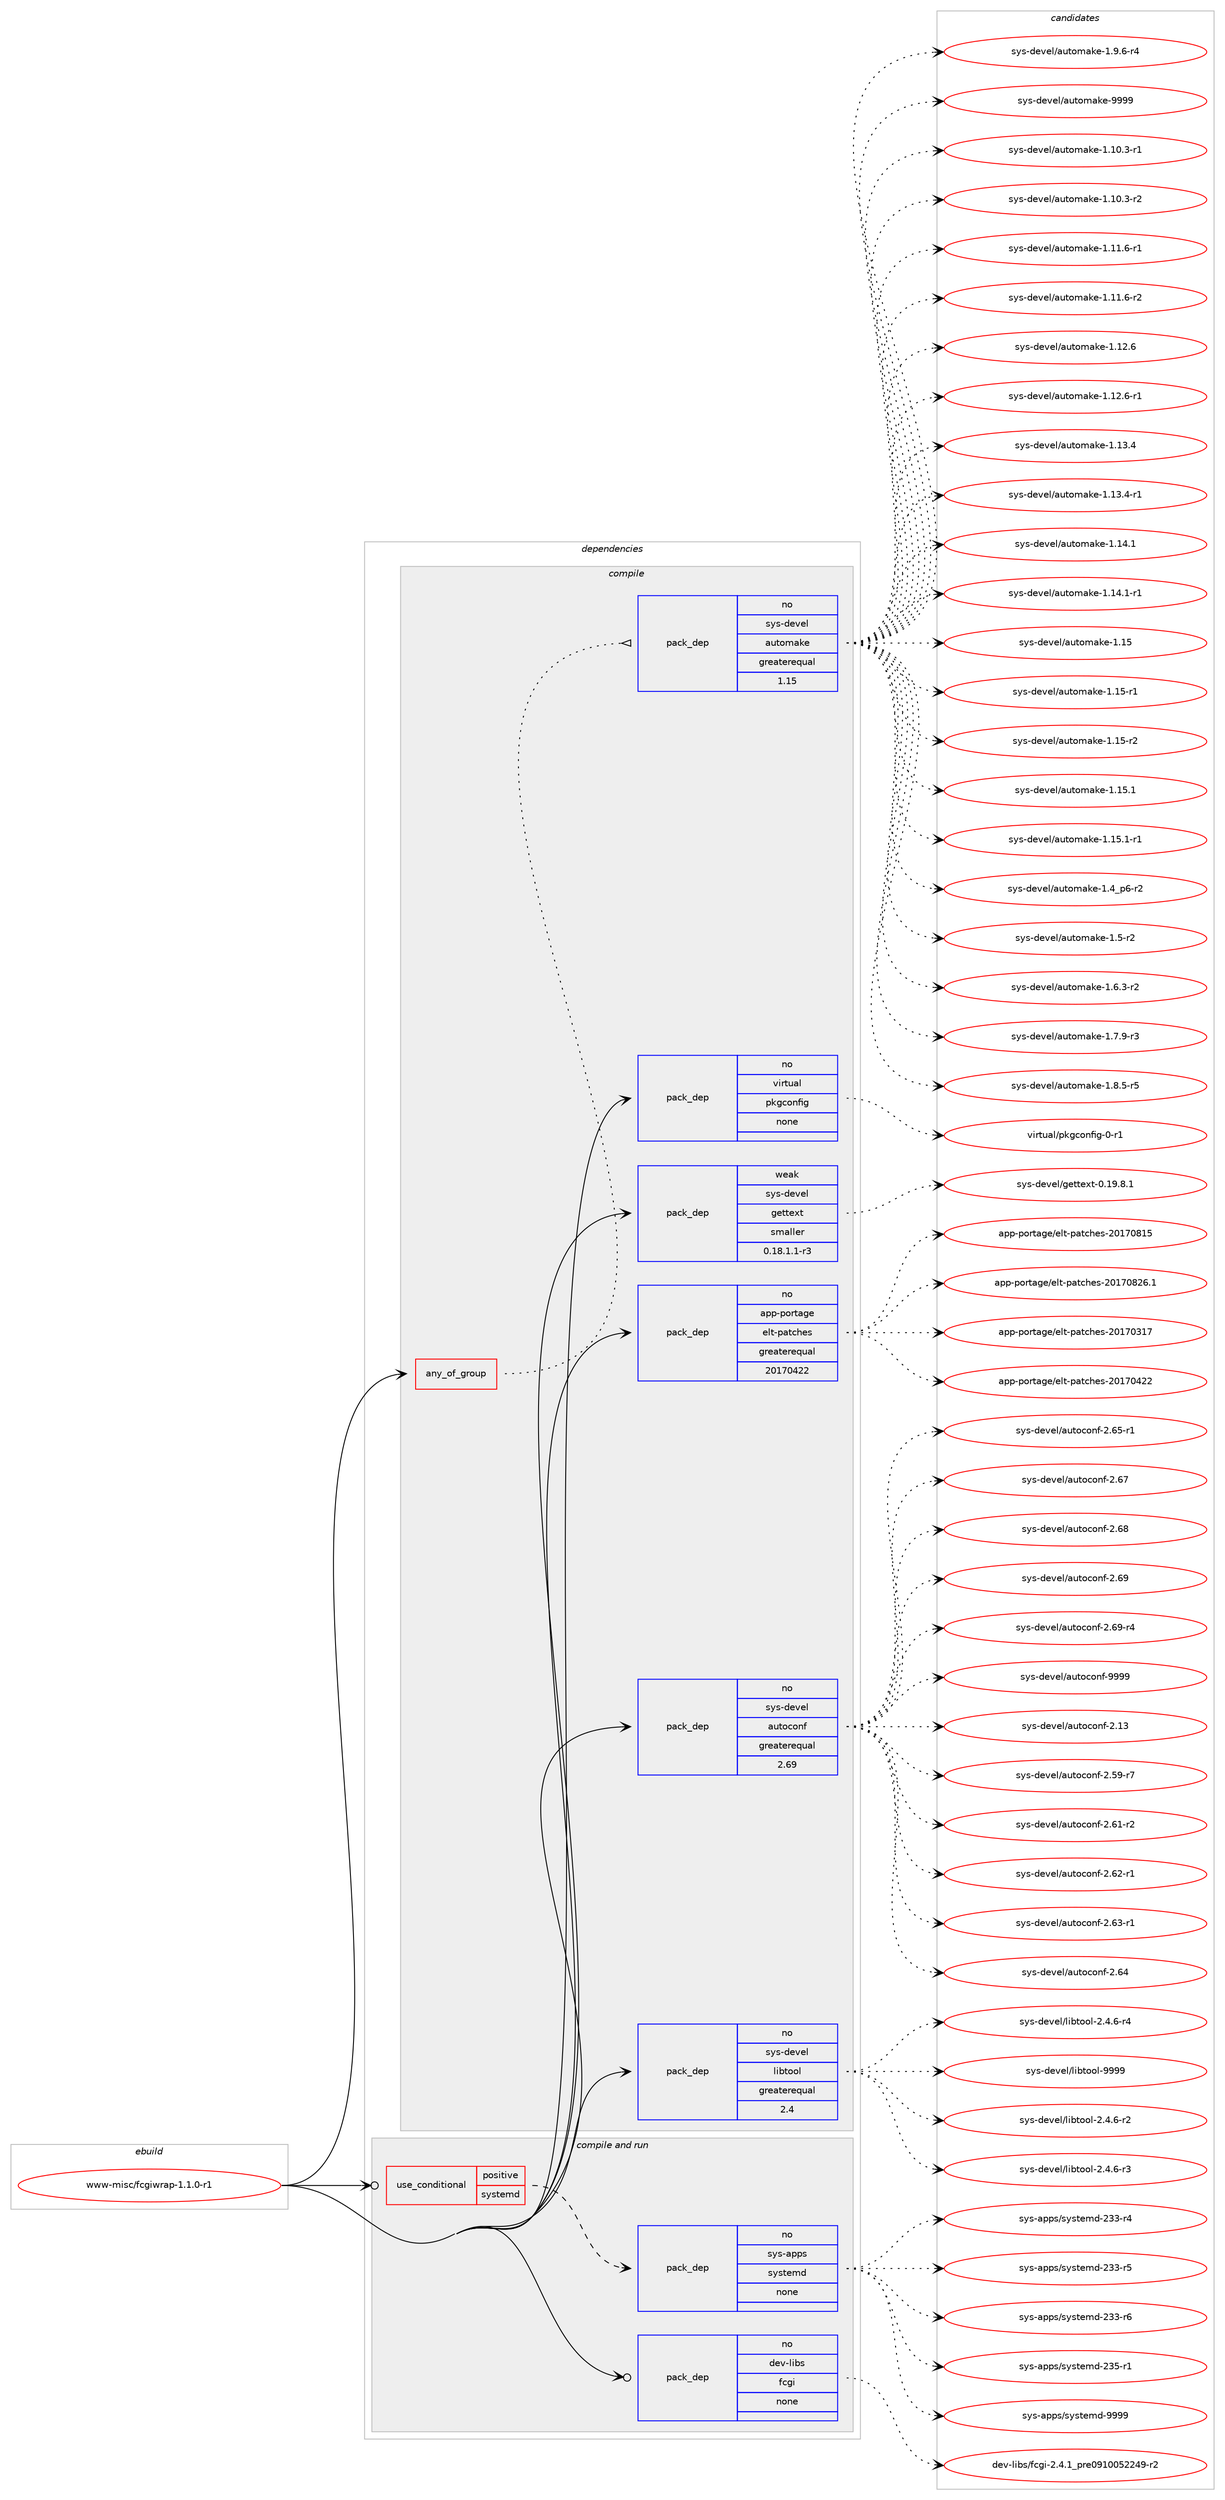 digraph prolog {

# *************
# Graph options
# *************

newrank=true;
concentrate=true;
compound=true;
graph [rankdir=LR,fontname=Helvetica,fontsize=10,ranksep=1.5];#, ranksep=2.5, nodesep=0.2];
edge  [arrowhead=vee];
node  [fontname=Helvetica,fontsize=10];

# **********
# The ebuild
# **********

subgraph cluster_leftcol {
color=gray;
rank=same;
label=<<i>ebuild</i>>;
id [label="www-misc/fcgiwrap-1.1.0-r1", color=red, width=4, href="../www-misc/fcgiwrap-1.1.0-r1.svg"];
}

# ****************
# The dependencies
# ****************

subgraph cluster_midcol {
color=gray;
label=<<i>dependencies</i>>;
subgraph cluster_compile {
fillcolor="#eeeeee";
style=filled;
label=<<i>compile</i>>;
subgraph any8933 {
dependency505468 [label=<<TABLE BORDER="0" CELLBORDER="1" CELLSPACING="0" CELLPADDING="4"><TR><TD CELLPADDING="10">any_of_group</TD></TR></TABLE>>, shape=none, color=red];subgraph pack375915 {
dependency505469 [label=<<TABLE BORDER="0" CELLBORDER="1" CELLSPACING="0" CELLPADDING="4" WIDTH="220"><TR><TD ROWSPAN="6" CELLPADDING="30">pack_dep</TD></TR><TR><TD WIDTH="110">no</TD></TR><TR><TD>sys-devel</TD></TR><TR><TD>automake</TD></TR><TR><TD>greaterequal</TD></TR><TR><TD>1.15</TD></TR></TABLE>>, shape=none, color=blue];
}
dependency505468:e -> dependency505469:w [weight=20,style="dotted",arrowhead="oinv"];
}
id:e -> dependency505468:w [weight=20,style="solid",arrowhead="vee"];
subgraph pack375916 {
dependency505470 [label=<<TABLE BORDER="0" CELLBORDER="1" CELLSPACING="0" CELLPADDING="4" WIDTH="220"><TR><TD ROWSPAN="6" CELLPADDING="30">pack_dep</TD></TR><TR><TD WIDTH="110">no</TD></TR><TR><TD>app-portage</TD></TR><TR><TD>elt-patches</TD></TR><TR><TD>greaterequal</TD></TR><TR><TD>20170422</TD></TR></TABLE>>, shape=none, color=blue];
}
id:e -> dependency505470:w [weight=20,style="solid",arrowhead="vee"];
subgraph pack375917 {
dependency505471 [label=<<TABLE BORDER="0" CELLBORDER="1" CELLSPACING="0" CELLPADDING="4" WIDTH="220"><TR><TD ROWSPAN="6" CELLPADDING="30">pack_dep</TD></TR><TR><TD WIDTH="110">no</TD></TR><TR><TD>sys-devel</TD></TR><TR><TD>autoconf</TD></TR><TR><TD>greaterequal</TD></TR><TR><TD>2.69</TD></TR></TABLE>>, shape=none, color=blue];
}
id:e -> dependency505471:w [weight=20,style="solid",arrowhead="vee"];
subgraph pack375918 {
dependency505472 [label=<<TABLE BORDER="0" CELLBORDER="1" CELLSPACING="0" CELLPADDING="4" WIDTH="220"><TR><TD ROWSPAN="6" CELLPADDING="30">pack_dep</TD></TR><TR><TD WIDTH="110">no</TD></TR><TR><TD>sys-devel</TD></TR><TR><TD>libtool</TD></TR><TR><TD>greaterequal</TD></TR><TR><TD>2.4</TD></TR></TABLE>>, shape=none, color=blue];
}
id:e -> dependency505472:w [weight=20,style="solid",arrowhead="vee"];
subgraph pack375919 {
dependency505473 [label=<<TABLE BORDER="0" CELLBORDER="1" CELLSPACING="0" CELLPADDING="4" WIDTH="220"><TR><TD ROWSPAN="6" CELLPADDING="30">pack_dep</TD></TR><TR><TD WIDTH="110">no</TD></TR><TR><TD>virtual</TD></TR><TR><TD>pkgconfig</TD></TR><TR><TD>none</TD></TR><TR><TD></TD></TR></TABLE>>, shape=none, color=blue];
}
id:e -> dependency505473:w [weight=20,style="solid",arrowhead="vee"];
subgraph pack375920 {
dependency505474 [label=<<TABLE BORDER="0" CELLBORDER="1" CELLSPACING="0" CELLPADDING="4" WIDTH="220"><TR><TD ROWSPAN="6" CELLPADDING="30">pack_dep</TD></TR><TR><TD WIDTH="110">weak</TD></TR><TR><TD>sys-devel</TD></TR><TR><TD>gettext</TD></TR><TR><TD>smaller</TD></TR><TR><TD>0.18.1.1-r3</TD></TR></TABLE>>, shape=none, color=blue];
}
id:e -> dependency505474:w [weight=20,style="solid",arrowhead="vee"];
}
subgraph cluster_compileandrun {
fillcolor="#eeeeee";
style=filled;
label=<<i>compile and run</i>>;
subgraph cond120285 {
dependency505475 [label=<<TABLE BORDER="0" CELLBORDER="1" CELLSPACING="0" CELLPADDING="4"><TR><TD ROWSPAN="3" CELLPADDING="10">use_conditional</TD></TR><TR><TD>positive</TD></TR><TR><TD>systemd</TD></TR></TABLE>>, shape=none, color=red];
subgraph pack375921 {
dependency505476 [label=<<TABLE BORDER="0" CELLBORDER="1" CELLSPACING="0" CELLPADDING="4" WIDTH="220"><TR><TD ROWSPAN="6" CELLPADDING="30">pack_dep</TD></TR><TR><TD WIDTH="110">no</TD></TR><TR><TD>sys-apps</TD></TR><TR><TD>systemd</TD></TR><TR><TD>none</TD></TR><TR><TD></TD></TR></TABLE>>, shape=none, color=blue];
}
dependency505475:e -> dependency505476:w [weight=20,style="dashed",arrowhead="vee"];
}
id:e -> dependency505475:w [weight=20,style="solid",arrowhead="odotvee"];
subgraph pack375922 {
dependency505477 [label=<<TABLE BORDER="0" CELLBORDER="1" CELLSPACING="0" CELLPADDING="4" WIDTH="220"><TR><TD ROWSPAN="6" CELLPADDING="30">pack_dep</TD></TR><TR><TD WIDTH="110">no</TD></TR><TR><TD>dev-libs</TD></TR><TR><TD>fcgi</TD></TR><TR><TD>none</TD></TR><TR><TD></TD></TR></TABLE>>, shape=none, color=blue];
}
id:e -> dependency505477:w [weight=20,style="solid",arrowhead="odotvee"];
}
subgraph cluster_run {
fillcolor="#eeeeee";
style=filled;
label=<<i>run</i>>;
}
}

# **************
# The candidates
# **************

subgraph cluster_choices {
rank=same;
color=gray;
label=<<i>candidates</i>>;

subgraph choice375915 {
color=black;
nodesep=1;
choice11512111545100101118101108479711711611110997107101454946494846514511449 [label="sys-devel/automake-1.10.3-r1", color=red, width=4,href="../sys-devel/automake-1.10.3-r1.svg"];
choice11512111545100101118101108479711711611110997107101454946494846514511450 [label="sys-devel/automake-1.10.3-r2", color=red, width=4,href="../sys-devel/automake-1.10.3-r2.svg"];
choice11512111545100101118101108479711711611110997107101454946494946544511449 [label="sys-devel/automake-1.11.6-r1", color=red, width=4,href="../sys-devel/automake-1.11.6-r1.svg"];
choice11512111545100101118101108479711711611110997107101454946494946544511450 [label="sys-devel/automake-1.11.6-r2", color=red, width=4,href="../sys-devel/automake-1.11.6-r2.svg"];
choice1151211154510010111810110847971171161111099710710145494649504654 [label="sys-devel/automake-1.12.6", color=red, width=4,href="../sys-devel/automake-1.12.6.svg"];
choice11512111545100101118101108479711711611110997107101454946495046544511449 [label="sys-devel/automake-1.12.6-r1", color=red, width=4,href="../sys-devel/automake-1.12.6-r1.svg"];
choice1151211154510010111810110847971171161111099710710145494649514652 [label="sys-devel/automake-1.13.4", color=red, width=4,href="../sys-devel/automake-1.13.4.svg"];
choice11512111545100101118101108479711711611110997107101454946495146524511449 [label="sys-devel/automake-1.13.4-r1", color=red, width=4,href="../sys-devel/automake-1.13.4-r1.svg"];
choice1151211154510010111810110847971171161111099710710145494649524649 [label="sys-devel/automake-1.14.1", color=red, width=4,href="../sys-devel/automake-1.14.1.svg"];
choice11512111545100101118101108479711711611110997107101454946495246494511449 [label="sys-devel/automake-1.14.1-r1", color=red, width=4,href="../sys-devel/automake-1.14.1-r1.svg"];
choice115121115451001011181011084797117116111109971071014549464953 [label="sys-devel/automake-1.15", color=red, width=4,href="../sys-devel/automake-1.15.svg"];
choice1151211154510010111810110847971171161111099710710145494649534511449 [label="sys-devel/automake-1.15-r1", color=red, width=4,href="../sys-devel/automake-1.15-r1.svg"];
choice1151211154510010111810110847971171161111099710710145494649534511450 [label="sys-devel/automake-1.15-r2", color=red, width=4,href="../sys-devel/automake-1.15-r2.svg"];
choice1151211154510010111810110847971171161111099710710145494649534649 [label="sys-devel/automake-1.15.1", color=red, width=4,href="../sys-devel/automake-1.15.1.svg"];
choice11512111545100101118101108479711711611110997107101454946495346494511449 [label="sys-devel/automake-1.15.1-r1", color=red, width=4,href="../sys-devel/automake-1.15.1-r1.svg"];
choice115121115451001011181011084797117116111109971071014549465295112544511450 [label="sys-devel/automake-1.4_p6-r2", color=red, width=4,href="../sys-devel/automake-1.4_p6-r2.svg"];
choice11512111545100101118101108479711711611110997107101454946534511450 [label="sys-devel/automake-1.5-r2", color=red, width=4,href="../sys-devel/automake-1.5-r2.svg"];
choice115121115451001011181011084797117116111109971071014549465446514511450 [label="sys-devel/automake-1.6.3-r2", color=red, width=4,href="../sys-devel/automake-1.6.3-r2.svg"];
choice115121115451001011181011084797117116111109971071014549465546574511451 [label="sys-devel/automake-1.7.9-r3", color=red, width=4,href="../sys-devel/automake-1.7.9-r3.svg"];
choice115121115451001011181011084797117116111109971071014549465646534511453 [label="sys-devel/automake-1.8.5-r5", color=red, width=4,href="../sys-devel/automake-1.8.5-r5.svg"];
choice115121115451001011181011084797117116111109971071014549465746544511452 [label="sys-devel/automake-1.9.6-r4", color=red, width=4,href="../sys-devel/automake-1.9.6-r4.svg"];
choice115121115451001011181011084797117116111109971071014557575757 [label="sys-devel/automake-9999", color=red, width=4,href="../sys-devel/automake-9999.svg"];
dependency505469:e -> choice11512111545100101118101108479711711611110997107101454946494846514511449:w [style=dotted,weight="100"];
dependency505469:e -> choice11512111545100101118101108479711711611110997107101454946494846514511450:w [style=dotted,weight="100"];
dependency505469:e -> choice11512111545100101118101108479711711611110997107101454946494946544511449:w [style=dotted,weight="100"];
dependency505469:e -> choice11512111545100101118101108479711711611110997107101454946494946544511450:w [style=dotted,weight="100"];
dependency505469:e -> choice1151211154510010111810110847971171161111099710710145494649504654:w [style=dotted,weight="100"];
dependency505469:e -> choice11512111545100101118101108479711711611110997107101454946495046544511449:w [style=dotted,weight="100"];
dependency505469:e -> choice1151211154510010111810110847971171161111099710710145494649514652:w [style=dotted,weight="100"];
dependency505469:e -> choice11512111545100101118101108479711711611110997107101454946495146524511449:w [style=dotted,weight="100"];
dependency505469:e -> choice1151211154510010111810110847971171161111099710710145494649524649:w [style=dotted,weight="100"];
dependency505469:e -> choice11512111545100101118101108479711711611110997107101454946495246494511449:w [style=dotted,weight="100"];
dependency505469:e -> choice115121115451001011181011084797117116111109971071014549464953:w [style=dotted,weight="100"];
dependency505469:e -> choice1151211154510010111810110847971171161111099710710145494649534511449:w [style=dotted,weight="100"];
dependency505469:e -> choice1151211154510010111810110847971171161111099710710145494649534511450:w [style=dotted,weight="100"];
dependency505469:e -> choice1151211154510010111810110847971171161111099710710145494649534649:w [style=dotted,weight="100"];
dependency505469:e -> choice11512111545100101118101108479711711611110997107101454946495346494511449:w [style=dotted,weight="100"];
dependency505469:e -> choice115121115451001011181011084797117116111109971071014549465295112544511450:w [style=dotted,weight="100"];
dependency505469:e -> choice11512111545100101118101108479711711611110997107101454946534511450:w [style=dotted,weight="100"];
dependency505469:e -> choice115121115451001011181011084797117116111109971071014549465446514511450:w [style=dotted,weight="100"];
dependency505469:e -> choice115121115451001011181011084797117116111109971071014549465546574511451:w [style=dotted,weight="100"];
dependency505469:e -> choice115121115451001011181011084797117116111109971071014549465646534511453:w [style=dotted,weight="100"];
dependency505469:e -> choice115121115451001011181011084797117116111109971071014549465746544511452:w [style=dotted,weight="100"];
dependency505469:e -> choice115121115451001011181011084797117116111109971071014557575757:w [style=dotted,weight="100"];
}
subgraph choice375916 {
color=black;
nodesep=1;
choice97112112451121111141169710310147101108116451129711699104101115455048495548514955 [label="app-portage/elt-patches-20170317", color=red, width=4,href="../app-portage/elt-patches-20170317.svg"];
choice97112112451121111141169710310147101108116451129711699104101115455048495548525050 [label="app-portage/elt-patches-20170422", color=red, width=4,href="../app-portage/elt-patches-20170422.svg"];
choice97112112451121111141169710310147101108116451129711699104101115455048495548564953 [label="app-portage/elt-patches-20170815", color=red, width=4,href="../app-portage/elt-patches-20170815.svg"];
choice971121124511211111411697103101471011081164511297116991041011154550484955485650544649 [label="app-portage/elt-patches-20170826.1", color=red, width=4,href="../app-portage/elt-patches-20170826.1.svg"];
dependency505470:e -> choice97112112451121111141169710310147101108116451129711699104101115455048495548514955:w [style=dotted,weight="100"];
dependency505470:e -> choice97112112451121111141169710310147101108116451129711699104101115455048495548525050:w [style=dotted,weight="100"];
dependency505470:e -> choice97112112451121111141169710310147101108116451129711699104101115455048495548564953:w [style=dotted,weight="100"];
dependency505470:e -> choice971121124511211111411697103101471011081164511297116991041011154550484955485650544649:w [style=dotted,weight="100"];
}
subgraph choice375917 {
color=black;
nodesep=1;
choice115121115451001011181011084797117116111991111101024550464951 [label="sys-devel/autoconf-2.13", color=red, width=4,href="../sys-devel/autoconf-2.13.svg"];
choice1151211154510010111810110847971171161119911111010245504653574511455 [label="sys-devel/autoconf-2.59-r7", color=red, width=4,href="../sys-devel/autoconf-2.59-r7.svg"];
choice1151211154510010111810110847971171161119911111010245504654494511450 [label="sys-devel/autoconf-2.61-r2", color=red, width=4,href="../sys-devel/autoconf-2.61-r2.svg"];
choice1151211154510010111810110847971171161119911111010245504654504511449 [label="sys-devel/autoconf-2.62-r1", color=red, width=4,href="../sys-devel/autoconf-2.62-r1.svg"];
choice1151211154510010111810110847971171161119911111010245504654514511449 [label="sys-devel/autoconf-2.63-r1", color=red, width=4,href="../sys-devel/autoconf-2.63-r1.svg"];
choice115121115451001011181011084797117116111991111101024550465452 [label="sys-devel/autoconf-2.64", color=red, width=4,href="../sys-devel/autoconf-2.64.svg"];
choice1151211154510010111810110847971171161119911111010245504654534511449 [label="sys-devel/autoconf-2.65-r1", color=red, width=4,href="../sys-devel/autoconf-2.65-r1.svg"];
choice115121115451001011181011084797117116111991111101024550465455 [label="sys-devel/autoconf-2.67", color=red, width=4,href="../sys-devel/autoconf-2.67.svg"];
choice115121115451001011181011084797117116111991111101024550465456 [label="sys-devel/autoconf-2.68", color=red, width=4,href="../sys-devel/autoconf-2.68.svg"];
choice115121115451001011181011084797117116111991111101024550465457 [label="sys-devel/autoconf-2.69", color=red, width=4,href="../sys-devel/autoconf-2.69.svg"];
choice1151211154510010111810110847971171161119911111010245504654574511452 [label="sys-devel/autoconf-2.69-r4", color=red, width=4,href="../sys-devel/autoconf-2.69-r4.svg"];
choice115121115451001011181011084797117116111991111101024557575757 [label="sys-devel/autoconf-9999", color=red, width=4,href="../sys-devel/autoconf-9999.svg"];
dependency505471:e -> choice115121115451001011181011084797117116111991111101024550464951:w [style=dotted,weight="100"];
dependency505471:e -> choice1151211154510010111810110847971171161119911111010245504653574511455:w [style=dotted,weight="100"];
dependency505471:e -> choice1151211154510010111810110847971171161119911111010245504654494511450:w [style=dotted,weight="100"];
dependency505471:e -> choice1151211154510010111810110847971171161119911111010245504654504511449:w [style=dotted,weight="100"];
dependency505471:e -> choice1151211154510010111810110847971171161119911111010245504654514511449:w [style=dotted,weight="100"];
dependency505471:e -> choice115121115451001011181011084797117116111991111101024550465452:w [style=dotted,weight="100"];
dependency505471:e -> choice1151211154510010111810110847971171161119911111010245504654534511449:w [style=dotted,weight="100"];
dependency505471:e -> choice115121115451001011181011084797117116111991111101024550465455:w [style=dotted,weight="100"];
dependency505471:e -> choice115121115451001011181011084797117116111991111101024550465456:w [style=dotted,weight="100"];
dependency505471:e -> choice115121115451001011181011084797117116111991111101024550465457:w [style=dotted,weight="100"];
dependency505471:e -> choice1151211154510010111810110847971171161119911111010245504654574511452:w [style=dotted,weight="100"];
dependency505471:e -> choice115121115451001011181011084797117116111991111101024557575757:w [style=dotted,weight="100"];
}
subgraph choice375918 {
color=black;
nodesep=1;
choice1151211154510010111810110847108105981161111111084550465246544511450 [label="sys-devel/libtool-2.4.6-r2", color=red, width=4,href="../sys-devel/libtool-2.4.6-r2.svg"];
choice1151211154510010111810110847108105981161111111084550465246544511451 [label="sys-devel/libtool-2.4.6-r3", color=red, width=4,href="../sys-devel/libtool-2.4.6-r3.svg"];
choice1151211154510010111810110847108105981161111111084550465246544511452 [label="sys-devel/libtool-2.4.6-r4", color=red, width=4,href="../sys-devel/libtool-2.4.6-r4.svg"];
choice1151211154510010111810110847108105981161111111084557575757 [label="sys-devel/libtool-9999", color=red, width=4,href="../sys-devel/libtool-9999.svg"];
dependency505472:e -> choice1151211154510010111810110847108105981161111111084550465246544511450:w [style=dotted,weight="100"];
dependency505472:e -> choice1151211154510010111810110847108105981161111111084550465246544511451:w [style=dotted,weight="100"];
dependency505472:e -> choice1151211154510010111810110847108105981161111111084550465246544511452:w [style=dotted,weight="100"];
dependency505472:e -> choice1151211154510010111810110847108105981161111111084557575757:w [style=dotted,weight="100"];
}
subgraph choice375919 {
color=black;
nodesep=1;
choice11810511411611797108471121071039911111010210510345484511449 [label="virtual/pkgconfig-0-r1", color=red, width=4,href="../virtual/pkgconfig-0-r1.svg"];
dependency505473:e -> choice11810511411611797108471121071039911111010210510345484511449:w [style=dotted,weight="100"];
}
subgraph choice375920 {
color=black;
nodesep=1;
choice1151211154510010111810110847103101116116101120116454846495746564649 [label="sys-devel/gettext-0.19.8.1", color=red, width=4,href="../sys-devel/gettext-0.19.8.1.svg"];
dependency505474:e -> choice1151211154510010111810110847103101116116101120116454846495746564649:w [style=dotted,weight="100"];
}
subgraph choice375921 {
color=black;
nodesep=1;
choice115121115459711211211547115121115116101109100455051514511452 [label="sys-apps/systemd-233-r4", color=red, width=4,href="../sys-apps/systemd-233-r4.svg"];
choice115121115459711211211547115121115116101109100455051514511453 [label="sys-apps/systemd-233-r5", color=red, width=4,href="../sys-apps/systemd-233-r5.svg"];
choice115121115459711211211547115121115116101109100455051514511454 [label="sys-apps/systemd-233-r6", color=red, width=4,href="../sys-apps/systemd-233-r6.svg"];
choice115121115459711211211547115121115116101109100455051534511449 [label="sys-apps/systemd-235-r1", color=red, width=4,href="../sys-apps/systemd-235-r1.svg"];
choice1151211154597112112115471151211151161011091004557575757 [label="sys-apps/systemd-9999", color=red, width=4,href="../sys-apps/systemd-9999.svg"];
dependency505476:e -> choice115121115459711211211547115121115116101109100455051514511452:w [style=dotted,weight="100"];
dependency505476:e -> choice115121115459711211211547115121115116101109100455051514511453:w [style=dotted,weight="100"];
dependency505476:e -> choice115121115459711211211547115121115116101109100455051514511454:w [style=dotted,weight="100"];
dependency505476:e -> choice115121115459711211211547115121115116101109100455051534511449:w [style=dotted,weight="100"];
dependency505476:e -> choice1151211154597112112115471151211151161011091004557575757:w [style=dotted,weight="100"];
}
subgraph choice375922 {
color=black;
nodesep=1;
choice1001011184510810598115471029910310545504652464995112114101485749484853505052574511450 [label="dev-libs/fcgi-2.4.1_pre0910052249-r2", color=red, width=4,href="../dev-libs/fcgi-2.4.1_pre0910052249-r2.svg"];
dependency505477:e -> choice1001011184510810598115471029910310545504652464995112114101485749484853505052574511450:w [style=dotted,weight="100"];
}
}

}
